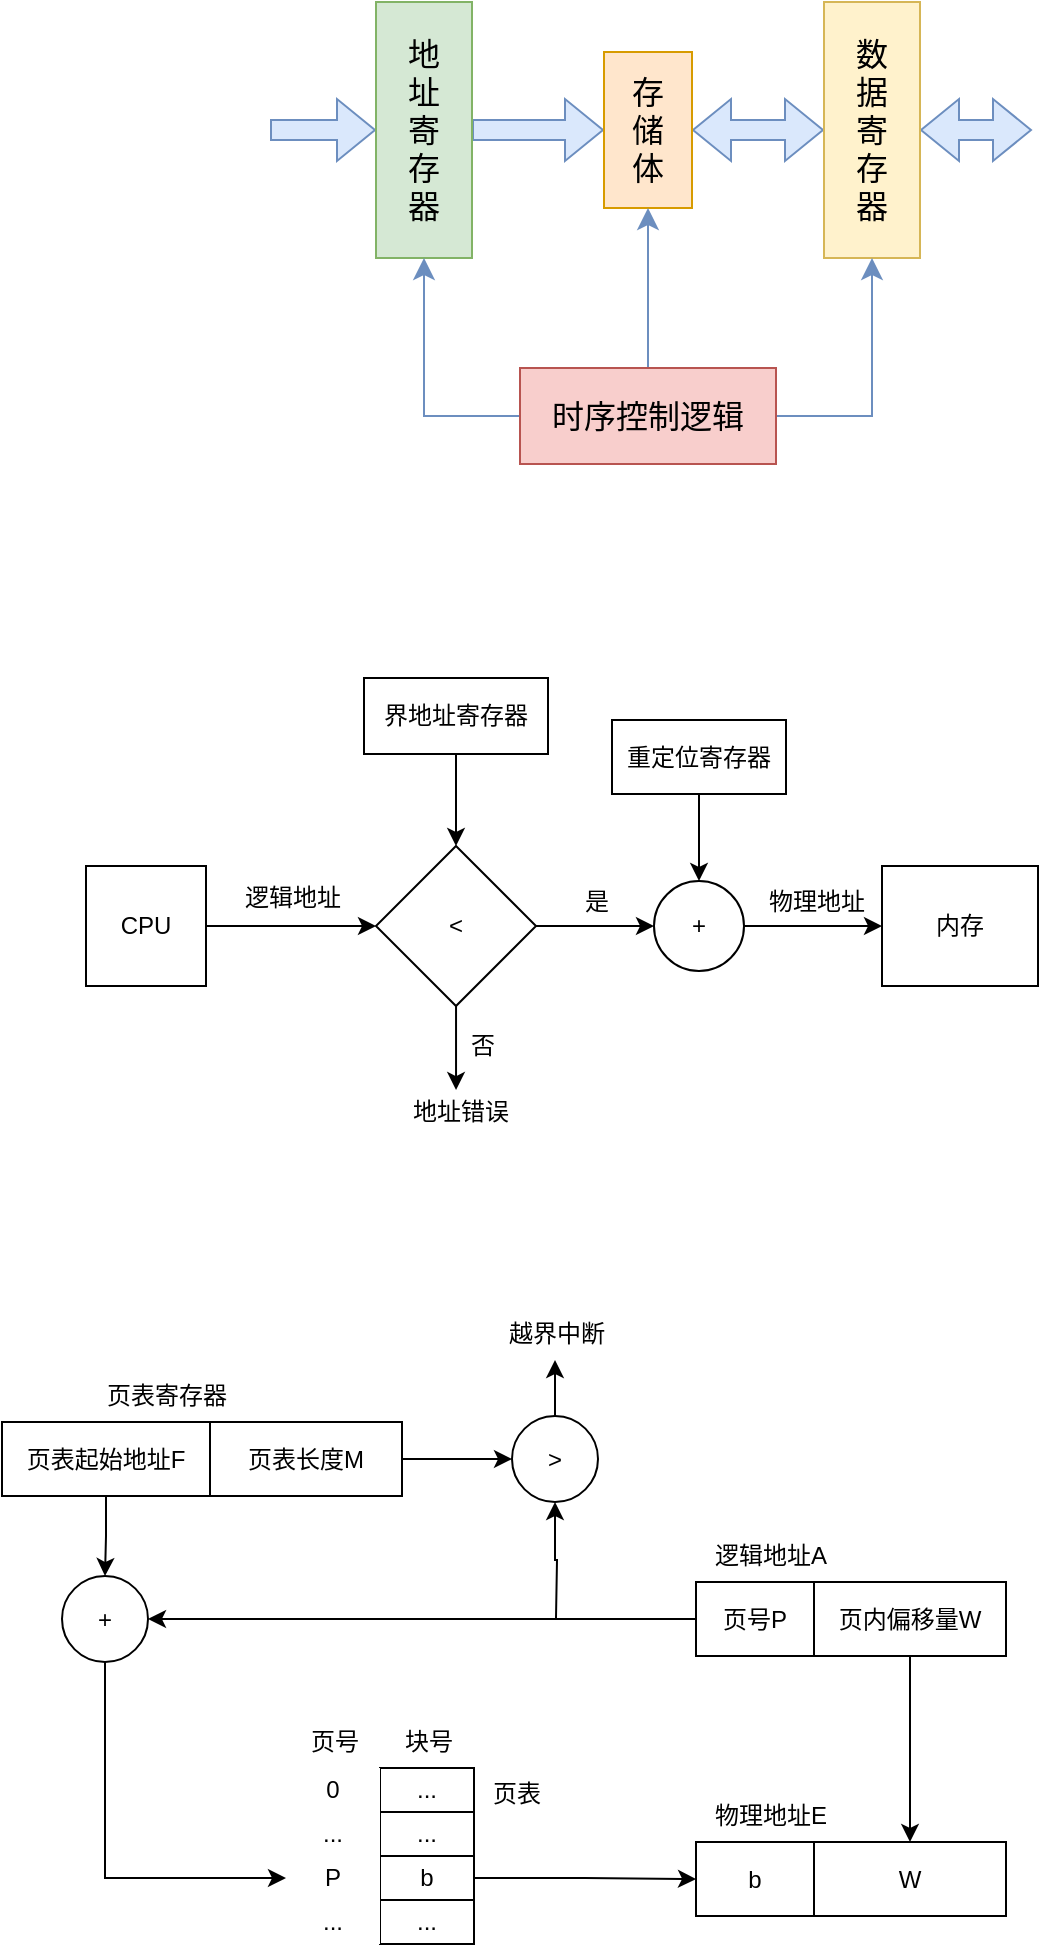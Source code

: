 <mxfile version="20.8.22" type="github">
  <diagram name="Page-1" id="_SWuK8s0p5_UGVfFd3VV">
    <mxGraphModel dx="2177" dy="1195" grid="0" gridSize="10" guides="1" tooltips="1" connect="1" arrows="1" fold="1" page="0" pageScale="1" pageWidth="850" pageHeight="1100" math="0" shadow="0">
      <root>
        <mxCell id="0" />
        <mxCell id="1" parent="0" />
        <mxCell id="7C2moZ2AQRQRGgK9pVOp-9" style="edgeStyle=none;curved=1;rounded=0;orthogonalLoop=1;jettySize=auto;html=1;entryX=0;entryY=0.5;entryDx=0;entryDy=0;fontSize=12;shape=flexArrow;fillColor=#dae8fc;strokeColor=#6c8ebf;" parent="1" source="7C2moZ2AQRQRGgK9pVOp-1" target="7C2moZ2AQRQRGgK9pVOp-2" edge="1">
          <mxGeometry relative="1" as="geometry" />
        </mxCell>
        <mxCell id="7C2moZ2AQRQRGgK9pVOp-12" style="edgeStyle=none;curved=1;rounded=0;orthogonalLoop=1;jettySize=auto;html=1;fontSize=12;startArrow=classic;startFill=1;endArrow=none;endFill=0;shape=flexArrow;fillColor=#dae8fc;strokeColor=#6c8ebf;" parent="1" source="7C2moZ2AQRQRGgK9pVOp-1" edge="1">
          <mxGeometry relative="1" as="geometry">
            <mxPoint x="-360" y="-297" as="targetPoint" />
          </mxGeometry>
        </mxCell>
        <mxCell id="7C2moZ2AQRQRGgK9pVOp-1" value="地&lt;br&gt;址&lt;br&gt;寄&lt;br&gt;存&lt;br&gt;器" style="rounded=0;whiteSpace=wrap;html=1;fontSize=16;labelPosition=center;verticalLabelPosition=middle;align=center;verticalAlign=middle;horizontal=1;fillColor=#d5e8d4;strokeColor=#82b366;" parent="1" vertex="1">
          <mxGeometry x="-307" y="-361" width="48" height="128" as="geometry" />
        </mxCell>
        <mxCell id="7C2moZ2AQRQRGgK9pVOp-10" style="edgeStyle=none;curved=1;rounded=0;orthogonalLoop=1;jettySize=auto;html=1;entryX=0;entryY=0.5;entryDx=0;entryDy=0;fontSize=12;shape=flexArrow;startArrow=block;fillColor=#dae8fc;strokeColor=#6c8ebf;" parent="1" source="7C2moZ2AQRQRGgK9pVOp-2" target="7C2moZ2AQRQRGgK9pVOp-4" edge="1">
          <mxGeometry relative="1" as="geometry" />
        </mxCell>
        <mxCell id="7C2moZ2AQRQRGgK9pVOp-2" value="存&lt;br&gt;储&lt;br&gt;体" style="whiteSpace=wrap;html=1;fontSize=16;fillColor=#ffe6cc;strokeColor=#d79b00;" parent="1" vertex="1">
          <mxGeometry x="-193" y="-336" width="44" height="78" as="geometry" />
        </mxCell>
        <mxCell id="7C2moZ2AQRQRGgK9pVOp-11" style="edgeStyle=none;curved=1;rounded=0;orthogonalLoop=1;jettySize=auto;html=1;fontSize=12;shape=flexArrow;startArrow=block;fillColor=#dae8fc;strokeColor=#6c8ebf;" parent="1" source="7C2moZ2AQRQRGgK9pVOp-4" edge="1">
          <mxGeometry relative="1" as="geometry">
            <mxPoint x="21" y="-297" as="targetPoint" />
          </mxGeometry>
        </mxCell>
        <mxCell id="7C2moZ2AQRQRGgK9pVOp-4" value="数&lt;br&gt;据&lt;br&gt;寄&lt;br&gt;存&lt;br&gt;器" style="rounded=0;whiteSpace=wrap;html=1;fontSize=16;labelPosition=center;verticalLabelPosition=middle;align=center;verticalAlign=middle;horizontal=1;fillColor=#fff2cc;strokeColor=#d6b656;" parent="1" vertex="1">
          <mxGeometry x="-83" y="-361" width="48" height="128" as="geometry" />
        </mxCell>
        <mxCell id="7C2moZ2AQRQRGgK9pVOp-6" style="edgeStyle=none;curved=1;rounded=0;orthogonalLoop=1;jettySize=auto;html=1;entryX=0.5;entryY=1;entryDx=0;entryDy=0;fontSize=12;startSize=8;endSize=8;fillColor=#dae8fc;strokeColor=#6c8ebf;" parent="1" source="7C2moZ2AQRQRGgK9pVOp-5" target="7C2moZ2AQRQRGgK9pVOp-2" edge="1">
          <mxGeometry relative="1" as="geometry" />
        </mxCell>
        <mxCell id="7C2moZ2AQRQRGgK9pVOp-7" style="edgeStyle=orthogonalEdgeStyle;rounded=0;orthogonalLoop=1;jettySize=auto;html=1;entryX=0.5;entryY=1;entryDx=0;entryDy=0;fontSize=12;startSize=8;endSize=8;fillColor=#dae8fc;strokeColor=#6c8ebf;" parent="1" source="7C2moZ2AQRQRGgK9pVOp-5" target="7C2moZ2AQRQRGgK9pVOp-1" edge="1">
          <mxGeometry relative="1" as="geometry" />
        </mxCell>
        <mxCell id="7C2moZ2AQRQRGgK9pVOp-8" style="edgeStyle=orthogonalEdgeStyle;rounded=0;orthogonalLoop=1;jettySize=auto;html=1;entryX=0.5;entryY=1;entryDx=0;entryDy=0;fontSize=12;startSize=8;endSize=8;fillColor=#dae8fc;strokeColor=#6c8ebf;" parent="1" source="7C2moZ2AQRQRGgK9pVOp-5" target="7C2moZ2AQRQRGgK9pVOp-4" edge="1">
          <mxGeometry relative="1" as="geometry" />
        </mxCell>
        <mxCell id="7C2moZ2AQRQRGgK9pVOp-5" value="时序控制逻辑" style="rounded=0;whiteSpace=wrap;html=1;fontSize=16;labelPosition=center;verticalLabelPosition=middle;align=center;verticalAlign=middle;horizontal=1;direction=south;fillColor=#f8cecc;strokeColor=#b85450;" parent="1" vertex="1">
          <mxGeometry x="-235" y="-178" width="128" height="48" as="geometry" />
        </mxCell>
        <mxCell id="0IixsMasFr1ZADonXlOX-12" style="edgeStyle=orthogonalEdgeStyle;rounded=0;orthogonalLoop=1;jettySize=auto;html=1;entryX=0;entryY=0.5;entryDx=0;entryDy=0;" parent="1" source="0IixsMasFr1ZADonXlOX-1" target="0IixsMasFr1ZADonXlOX-2" edge="1">
          <mxGeometry relative="1" as="geometry" />
        </mxCell>
        <mxCell id="0IixsMasFr1ZADonXlOX-1" value="CPU" style="rounded=0;whiteSpace=wrap;html=1;" parent="1" vertex="1">
          <mxGeometry x="-452" y="71" width="60" height="60" as="geometry" />
        </mxCell>
        <mxCell id="0IixsMasFr1ZADonXlOX-13" style="edgeStyle=orthogonalEdgeStyle;rounded=0;orthogonalLoop=1;jettySize=auto;html=1;entryX=0;entryY=0.5;entryDx=0;entryDy=0;" parent="1" source="0IixsMasFr1ZADonXlOX-2" target="0IixsMasFr1ZADonXlOX-3" edge="1">
          <mxGeometry relative="1" as="geometry" />
        </mxCell>
        <mxCell id="0IixsMasFr1ZADonXlOX-16" style="edgeStyle=orthogonalEdgeStyle;rounded=0;orthogonalLoop=1;jettySize=auto;html=1;entryX=0.47;entryY=0.077;entryDx=0;entryDy=0;entryPerimeter=0;" parent="1" source="0IixsMasFr1ZADonXlOX-2" target="0IixsMasFr1ZADonXlOX-11" edge="1">
          <mxGeometry relative="1" as="geometry" />
        </mxCell>
        <mxCell id="0IixsMasFr1ZADonXlOX-2" value="&amp;lt;" style="rhombus;whiteSpace=wrap;html=1;" parent="1" vertex="1">
          <mxGeometry x="-307" y="61" width="80" height="80" as="geometry" />
        </mxCell>
        <mxCell id="0IixsMasFr1ZADonXlOX-15" style="edgeStyle=orthogonalEdgeStyle;rounded=0;orthogonalLoop=1;jettySize=auto;html=1;" parent="1" source="0IixsMasFr1ZADonXlOX-3" target="0IixsMasFr1ZADonXlOX-4" edge="1">
          <mxGeometry relative="1" as="geometry" />
        </mxCell>
        <mxCell id="0IixsMasFr1ZADonXlOX-3" value="+" style="ellipse;whiteSpace=wrap;html=1;aspect=fixed;" parent="1" vertex="1">
          <mxGeometry x="-168" y="78.5" width="45" height="45" as="geometry" />
        </mxCell>
        <mxCell id="0IixsMasFr1ZADonXlOX-4" value="内存" style="rounded=0;whiteSpace=wrap;html=1;" parent="1" vertex="1">
          <mxGeometry x="-54" y="71" width="78" height="60" as="geometry" />
        </mxCell>
        <mxCell id="0IixsMasFr1ZADonXlOX-17" style="edgeStyle=orthogonalEdgeStyle;rounded=0;orthogonalLoop=1;jettySize=auto;html=1;entryX=0.5;entryY=0;entryDx=0;entryDy=0;" parent="1" source="0IixsMasFr1ZADonXlOX-5" target="0IixsMasFr1ZADonXlOX-2" edge="1">
          <mxGeometry relative="1" as="geometry" />
        </mxCell>
        <mxCell id="0IixsMasFr1ZADonXlOX-5" value="界地址寄存器" style="rounded=0;whiteSpace=wrap;html=1;" parent="1" vertex="1">
          <mxGeometry x="-313" y="-23" width="92" height="38" as="geometry" />
        </mxCell>
        <mxCell id="0IixsMasFr1ZADonXlOX-18" style="edgeStyle=orthogonalEdgeStyle;rounded=0;orthogonalLoop=1;jettySize=auto;html=1;entryX=0.5;entryY=0;entryDx=0;entryDy=0;" parent="1" source="0IixsMasFr1ZADonXlOX-6" target="0IixsMasFr1ZADonXlOX-3" edge="1">
          <mxGeometry relative="1" as="geometry" />
        </mxCell>
        <mxCell id="0IixsMasFr1ZADonXlOX-6" value="重定位寄存器" style="rounded=0;whiteSpace=wrap;html=1;" parent="1" vertex="1">
          <mxGeometry x="-189" y="-2" width="87" height="37" as="geometry" />
        </mxCell>
        <mxCell id="0IixsMasFr1ZADonXlOX-7" value="逻辑地址" style="text;html=1;align=center;verticalAlign=middle;resizable=0;points=[];autosize=1;strokeColor=none;fillColor=none;" parent="1" vertex="1">
          <mxGeometry x="-382" y="74" width="66" height="26" as="geometry" />
        </mxCell>
        <mxCell id="0IixsMasFr1ZADonXlOX-8" value="是" style="text;html=1;align=center;verticalAlign=middle;resizable=0;points=[];autosize=1;strokeColor=none;fillColor=none;" parent="1" vertex="1">
          <mxGeometry x="-212" y="76" width="30" height="26" as="geometry" />
        </mxCell>
        <mxCell id="0IixsMasFr1ZADonXlOX-9" value="物理地址" style="text;html=1;align=center;verticalAlign=middle;resizable=0;points=[];autosize=1;strokeColor=none;fillColor=none;" parent="1" vertex="1">
          <mxGeometry x="-120" y="76" width="66" height="26" as="geometry" />
        </mxCell>
        <mxCell id="0IixsMasFr1ZADonXlOX-10" value="否" style="text;html=1;align=center;verticalAlign=middle;resizable=0;points=[];autosize=1;strokeColor=none;fillColor=none;" parent="1" vertex="1">
          <mxGeometry x="-269" y="148" width="30" height="26" as="geometry" />
        </mxCell>
        <mxCell id="0IixsMasFr1ZADonXlOX-11" value="地址错误" style="text;html=1;align=center;verticalAlign=middle;resizable=0;points=[];autosize=1;strokeColor=none;fillColor=none;" parent="1" vertex="1">
          <mxGeometry x="-298" y="181" width="66" height="26" as="geometry" />
        </mxCell>
        <mxCell id="nhpWWC0AXzQ9nDcgwidZ-31" style="edgeStyle=orthogonalEdgeStyle;rounded=0;orthogonalLoop=1;jettySize=auto;html=1;entryX=1;entryY=0.5;entryDx=0;entryDy=0;" edge="1" parent="1" source="nhpWWC0AXzQ9nDcgwidZ-1" target="nhpWWC0AXzQ9nDcgwidZ-29">
          <mxGeometry relative="1" as="geometry" />
        </mxCell>
        <mxCell id="nhpWWC0AXzQ9nDcgwidZ-1" value="页号P" style="rounded=0;whiteSpace=wrap;html=1;" vertex="1" parent="1">
          <mxGeometry x="-147" y="429" width="59" height="37" as="geometry" />
        </mxCell>
        <mxCell id="nhpWWC0AXzQ9nDcgwidZ-13" style="edgeStyle=orthogonalEdgeStyle;rounded=0;orthogonalLoop=1;jettySize=auto;html=1;" edge="1" parent="1" source="nhpWWC0AXzQ9nDcgwidZ-2" target="nhpWWC0AXzQ9nDcgwidZ-11">
          <mxGeometry relative="1" as="geometry" />
        </mxCell>
        <mxCell id="nhpWWC0AXzQ9nDcgwidZ-2" value="页内偏移量W" style="rounded=0;whiteSpace=wrap;html=1;" vertex="1" parent="1">
          <mxGeometry x="-88" y="429" width="96" height="37" as="geometry" />
        </mxCell>
        <mxCell id="nhpWWC0AXzQ9nDcgwidZ-3" value="逻辑地址A" style="text;html=1;align=center;verticalAlign=middle;resizable=0;points=[];autosize=1;strokeColor=none;fillColor=none;" vertex="1" parent="1">
          <mxGeometry x="-147" y="403" width="74" height="26" as="geometry" />
        </mxCell>
        <mxCell id="nhpWWC0AXzQ9nDcgwidZ-10" value="b" style="rounded=0;whiteSpace=wrap;html=1;" vertex="1" parent="1">
          <mxGeometry x="-147" y="559" width="59" height="37" as="geometry" />
        </mxCell>
        <mxCell id="nhpWWC0AXzQ9nDcgwidZ-11" value="W" style="rounded=0;whiteSpace=wrap;html=1;" vertex="1" parent="1">
          <mxGeometry x="-88" y="559" width="96" height="37" as="geometry" />
        </mxCell>
        <mxCell id="nhpWWC0AXzQ9nDcgwidZ-12" value="物理地址E" style="text;html=1;align=center;verticalAlign=middle;resizable=0;points=[];autosize=1;strokeColor=none;fillColor=none;" vertex="1" parent="1">
          <mxGeometry x="-147" y="533" width="74" height="26" as="geometry" />
        </mxCell>
        <mxCell id="nhpWWC0AXzQ9nDcgwidZ-26" value="" style="group" vertex="1" connectable="0" parent="1">
          <mxGeometry x="-352" y="496" width="136" height="114" as="geometry" />
        </mxCell>
        <mxCell id="nhpWWC0AXzQ9nDcgwidZ-14" value="..." style="whiteSpace=wrap;html=1;" vertex="1" parent="nhpWWC0AXzQ9nDcgwidZ-26">
          <mxGeometry x="47" y="26" width="47" height="22" as="geometry" />
        </mxCell>
        <mxCell id="nhpWWC0AXzQ9nDcgwidZ-15" value="..." style="whiteSpace=wrap;html=1;" vertex="1" parent="nhpWWC0AXzQ9nDcgwidZ-26">
          <mxGeometry x="47" y="48" width="47" height="22" as="geometry" />
        </mxCell>
        <mxCell id="nhpWWC0AXzQ9nDcgwidZ-16" value="b&lt;br&gt;" style="whiteSpace=wrap;html=1;" vertex="1" parent="nhpWWC0AXzQ9nDcgwidZ-26">
          <mxGeometry x="47" y="70" width="47" height="22" as="geometry" />
        </mxCell>
        <mxCell id="nhpWWC0AXzQ9nDcgwidZ-17" value="..." style="whiteSpace=wrap;html=1;" vertex="1" parent="nhpWWC0AXzQ9nDcgwidZ-26">
          <mxGeometry x="47" y="92" width="47" height="22" as="geometry" />
        </mxCell>
        <mxCell id="nhpWWC0AXzQ9nDcgwidZ-18" value="0" style="whiteSpace=wrap;html=1;fillColor=default;strokeColor=none;" vertex="1" parent="nhpWWC0AXzQ9nDcgwidZ-26">
          <mxGeometry y="26" width="47" height="22" as="geometry" />
        </mxCell>
        <mxCell id="nhpWWC0AXzQ9nDcgwidZ-19" value="..." style="whiteSpace=wrap;html=1;fillColor=default;strokeColor=none;" vertex="1" parent="nhpWWC0AXzQ9nDcgwidZ-26">
          <mxGeometry y="48" width="47" height="22" as="geometry" />
        </mxCell>
        <mxCell id="nhpWWC0AXzQ9nDcgwidZ-20" value="P&lt;br&gt;" style="whiteSpace=wrap;html=1;fillColor=default;strokeColor=none;" vertex="1" parent="nhpWWC0AXzQ9nDcgwidZ-26">
          <mxGeometry y="70" width="47" height="22" as="geometry" />
        </mxCell>
        <mxCell id="nhpWWC0AXzQ9nDcgwidZ-21" value="..." style="whiteSpace=wrap;html=1;fillColor=default;strokeColor=none;" vertex="1" parent="nhpWWC0AXzQ9nDcgwidZ-26">
          <mxGeometry y="92" width="47" height="22" as="geometry" />
        </mxCell>
        <mxCell id="nhpWWC0AXzQ9nDcgwidZ-22" value="页号" style="text;html=1;align=center;verticalAlign=middle;resizable=0;points=[];autosize=1;strokeColor=none;fillColor=none;" vertex="1" parent="nhpWWC0AXzQ9nDcgwidZ-26">
          <mxGeometry x="2.5" width="42" height="26" as="geometry" />
        </mxCell>
        <mxCell id="nhpWWC0AXzQ9nDcgwidZ-23" value="块号" style="text;html=1;align=center;verticalAlign=middle;resizable=0;points=[];autosize=1;strokeColor=none;fillColor=none;" vertex="1" parent="nhpWWC0AXzQ9nDcgwidZ-26">
          <mxGeometry x="49.5" width="42" height="26" as="geometry" />
        </mxCell>
        <mxCell id="nhpWWC0AXzQ9nDcgwidZ-24" value="页表" style="text;html=1;align=center;verticalAlign=middle;resizable=0;points=[];autosize=1;strokeColor=none;fillColor=none;" vertex="1" parent="nhpWWC0AXzQ9nDcgwidZ-26">
          <mxGeometry x="94" y="26" width="42" height="26" as="geometry" />
        </mxCell>
        <mxCell id="nhpWWC0AXzQ9nDcgwidZ-27" style="edgeStyle=orthogonalEdgeStyle;rounded=0;orthogonalLoop=1;jettySize=auto;html=1;entryX=0;entryY=0.5;entryDx=0;entryDy=0;" edge="1" parent="1" source="nhpWWC0AXzQ9nDcgwidZ-16" target="nhpWWC0AXzQ9nDcgwidZ-10">
          <mxGeometry relative="1" as="geometry" />
        </mxCell>
        <mxCell id="nhpWWC0AXzQ9nDcgwidZ-36" style="edgeStyle=orthogonalEdgeStyle;rounded=0;orthogonalLoop=1;jettySize=auto;html=1;entryX=0;entryY=0.5;entryDx=0;entryDy=0;" edge="1" parent="1" source="nhpWWC0AXzQ9nDcgwidZ-29" target="nhpWWC0AXzQ9nDcgwidZ-20">
          <mxGeometry relative="1" as="geometry">
            <Array as="points">
              <mxPoint x="-442" y="577" />
            </Array>
          </mxGeometry>
        </mxCell>
        <mxCell id="nhpWWC0AXzQ9nDcgwidZ-29" value="+" style="ellipse;whiteSpace=wrap;html=1;aspect=fixed;fillColor=default;" vertex="1" parent="1">
          <mxGeometry x="-464" y="426" width="43" height="43" as="geometry" />
        </mxCell>
        <mxCell id="nhpWWC0AXzQ9nDcgwidZ-38" style="edgeStyle=orthogonalEdgeStyle;rounded=0;orthogonalLoop=1;jettySize=auto;html=1;" edge="1" parent="1" source="nhpWWC0AXzQ9nDcgwidZ-30" target="nhpWWC0AXzQ9nDcgwidZ-37">
          <mxGeometry relative="1" as="geometry" />
        </mxCell>
        <mxCell id="nhpWWC0AXzQ9nDcgwidZ-39" style="edgeStyle=orthogonalEdgeStyle;rounded=0;orthogonalLoop=1;jettySize=auto;html=1;startArrow=classic;startFill=1;endArrow=none;endFill=0;" edge="1" parent="1" source="nhpWWC0AXzQ9nDcgwidZ-30">
          <mxGeometry relative="1" as="geometry">
            <mxPoint x="-217" y="447" as="targetPoint" />
          </mxGeometry>
        </mxCell>
        <mxCell id="nhpWWC0AXzQ9nDcgwidZ-30" value="&amp;gt;" style="ellipse;whiteSpace=wrap;html=1;aspect=fixed;fillColor=default;" vertex="1" parent="1">
          <mxGeometry x="-239" y="346" width="43" height="43" as="geometry" />
        </mxCell>
        <mxCell id="nhpWWC0AXzQ9nDcgwidZ-32" value="" style="group" vertex="1" connectable="0" parent="1">
          <mxGeometry x="-494" y="323" width="200" height="63" as="geometry" />
        </mxCell>
        <mxCell id="nhpWWC0AXzQ9nDcgwidZ-7" value="页表起始地址F" style="rounded=0;whiteSpace=wrap;html=1;" vertex="1" parent="nhpWWC0AXzQ9nDcgwidZ-32">
          <mxGeometry y="26" width="104" height="37" as="geometry" />
        </mxCell>
        <mxCell id="nhpWWC0AXzQ9nDcgwidZ-8" value="页表长度M" style="rounded=0;whiteSpace=wrap;html=1;" vertex="1" parent="nhpWWC0AXzQ9nDcgwidZ-32">
          <mxGeometry x="104" y="26" width="96" height="37" as="geometry" />
        </mxCell>
        <mxCell id="nhpWWC0AXzQ9nDcgwidZ-9" value="页表寄存器" style="text;html=1;align=center;verticalAlign=middle;resizable=0;points=[];autosize=1;strokeColor=none;fillColor=none;" vertex="1" parent="nhpWWC0AXzQ9nDcgwidZ-32">
          <mxGeometry x="43" width="78" height="26" as="geometry" />
        </mxCell>
        <mxCell id="nhpWWC0AXzQ9nDcgwidZ-33" style="edgeStyle=orthogonalEdgeStyle;rounded=0;orthogonalLoop=1;jettySize=auto;html=1;entryX=0.5;entryY=0;entryDx=0;entryDy=0;" edge="1" parent="1" source="nhpWWC0AXzQ9nDcgwidZ-7" target="nhpWWC0AXzQ9nDcgwidZ-29">
          <mxGeometry relative="1" as="geometry" />
        </mxCell>
        <mxCell id="nhpWWC0AXzQ9nDcgwidZ-35" style="edgeStyle=orthogonalEdgeStyle;rounded=0;orthogonalLoop=1;jettySize=auto;html=1;entryX=0;entryY=0.5;entryDx=0;entryDy=0;" edge="1" parent="1" source="nhpWWC0AXzQ9nDcgwidZ-8" target="nhpWWC0AXzQ9nDcgwidZ-30">
          <mxGeometry relative="1" as="geometry" />
        </mxCell>
        <mxCell id="nhpWWC0AXzQ9nDcgwidZ-37" value="越界中断" style="text;html=1;align=center;verticalAlign=middle;resizable=0;points=[];autosize=1;strokeColor=none;fillColor=none;" vertex="1" parent="1">
          <mxGeometry x="-250.5" y="292" width="66" height="26" as="geometry" />
        </mxCell>
      </root>
    </mxGraphModel>
  </diagram>
</mxfile>
